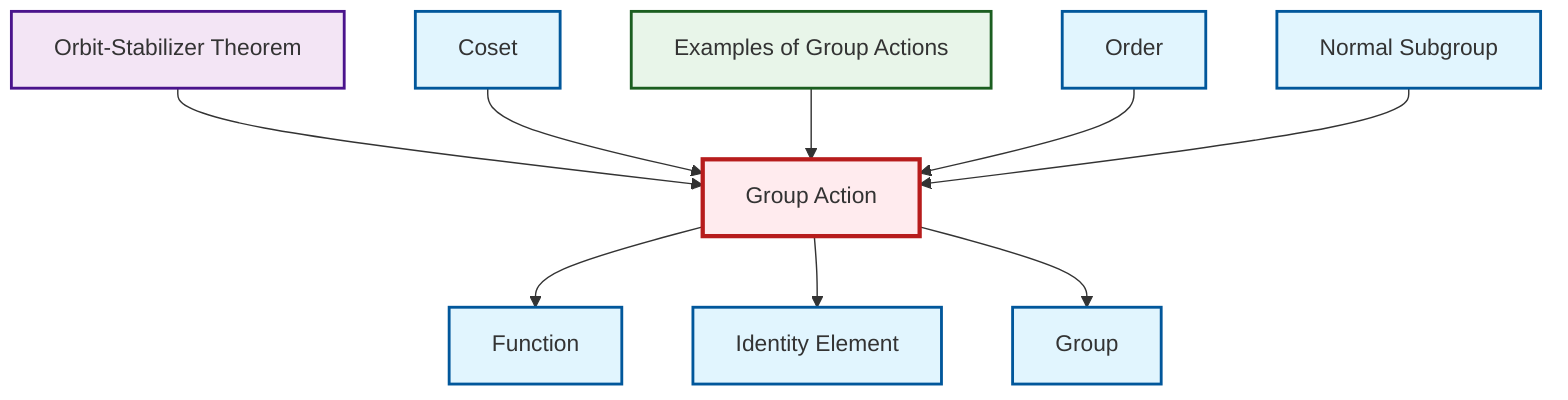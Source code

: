 graph TD
    classDef definition fill:#e1f5fe,stroke:#01579b,stroke-width:2px
    classDef theorem fill:#f3e5f5,stroke:#4a148c,stroke-width:2px
    classDef axiom fill:#fff3e0,stroke:#e65100,stroke-width:2px
    classDef example fill:#e8f5e9,stroke:#1b5e20,stroke-width:2px
    classDef current fill:#ffebee,stroke:#b71c1c,stroke-width:3px
    def-function["Function"]:::definition
    def-identity-element["Identity Element"]:::definition
    def-group-action["Group Action"]:::definition
    ex-group-action-examples["Examples of Group Actions"]:::example
    def-coset["Coset"]:::definition
    thm-orbit-stabilizer["Orbit-Stabilizer Theorem"]:::theorem
    def-order["Order"]:::definition
    def-group["Group"]:::definition
    def-normal-subgroup["Normal Subgroup"]:::definition
    thm-orbit-stabilizer --> def-group-action
    def-group-action --> def-function
    def-coset --> def-group-action
    def-group-action --> def-identity-element
    def-group-action --> def-group
    ex-group-action-examples --> def-group-action
    def-order --> def-group-action
    def-normal-subgroup --> def-group-action
    class def-group-action current